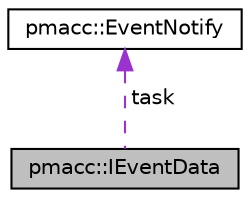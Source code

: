 digraph "pmacc::IEventData"
{
 // LATEX_PDF_SIZE
  edge [fontname="Helvetica",fontsize="10",labelfontname="Helvetica",labelfontsize="10"];
  node [fontname="Helvetica",fontsize="10",shape=record];
  Node1 [label="pmacc::IEventData",height=0.2,width=0.4,color="black", fillcolor="grey75", style="filled", fontcolor="black",tooltip="Base class for event data."];
  Node2 -> Node1 [dir="back",color="darkorchid3",fontsize="10",style="dashed",label=" task" ,fontname="Helvetica"];
  Node2 [label="pmacc::EventNotify",height=0.2,width=0.4,color="black", fillcolor="white", style="filled",URL="$classpmacc_1_1_event_notify.html",tooltip="Implements an observable."];
}
